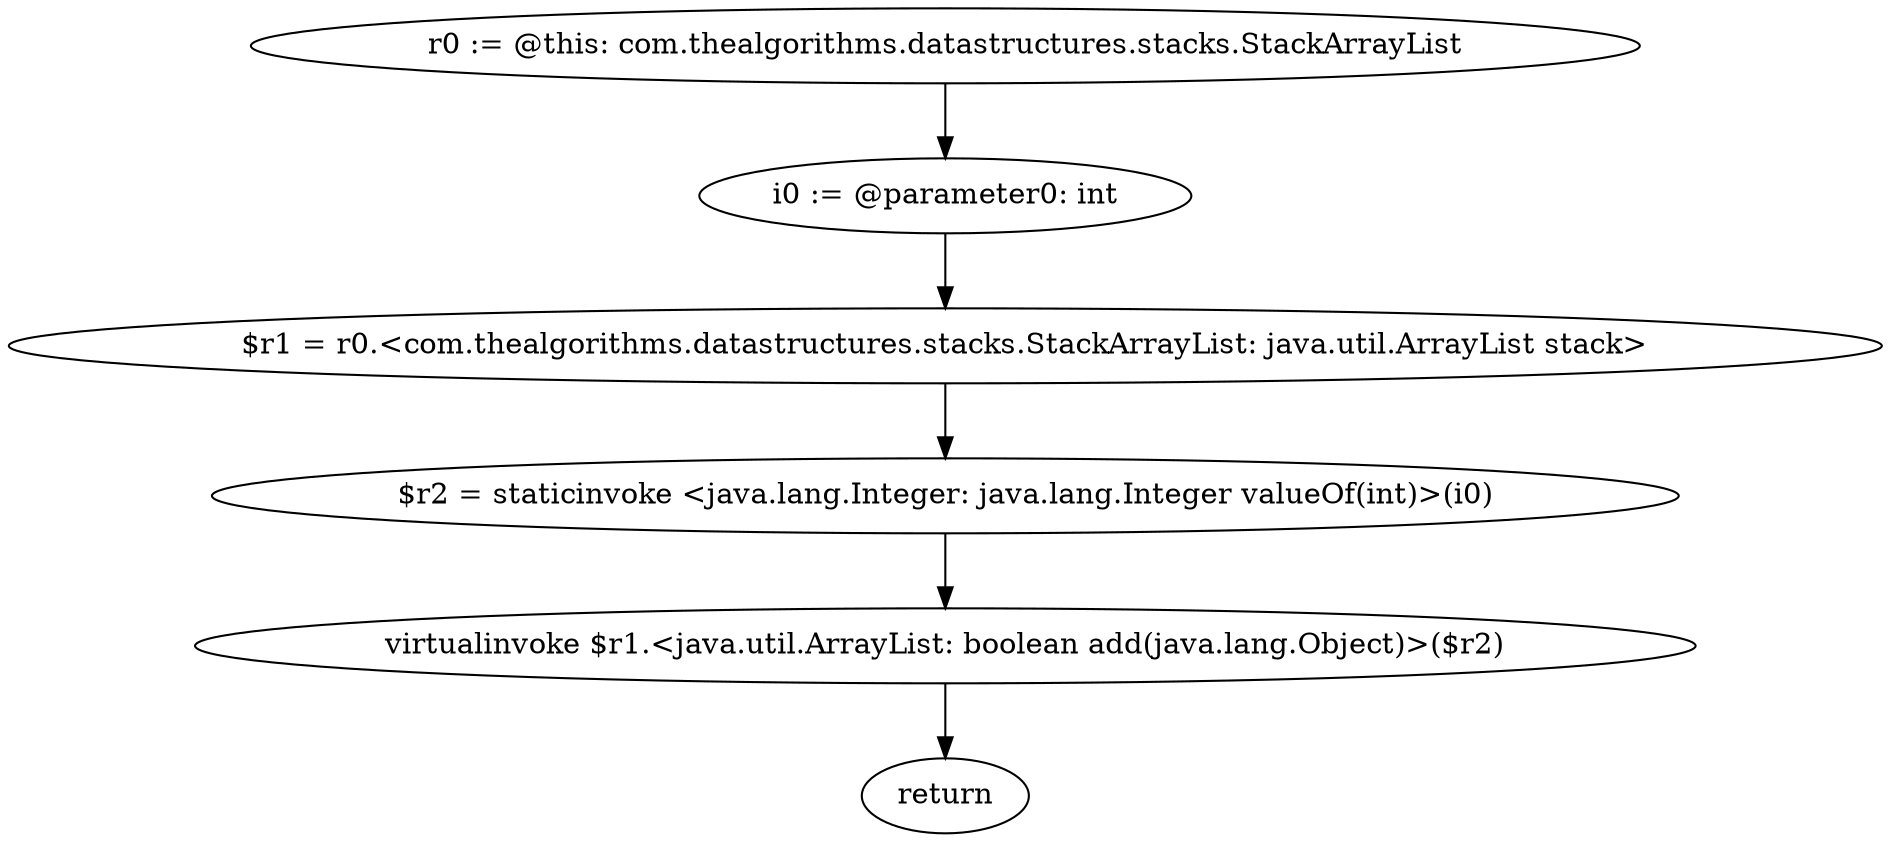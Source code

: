 digraph "unitGraph" {
    "r0 := @this: com.thealgorithms.datastructures.stacks.StackArrayList"
    "i0 := @parameter0: int"
    "$r1 = r0.<com.thealgorithms.datastructures.stacks.StackArrayList: java.util.ArrayList stack>"
    "$r2 = staticinvoke <java.lang.Integer: java.lang.Integer valueOf(int)>(i0)"
    "virtualinvoke $r1.<java.util.ArrayList: boolean add(java.lang.Object)>($r2)"
    "return"
    "r0 := @this: com.thealgorithms.datastructures.stacks.StackArrayList"->"i0 := @parameter0: int";
    "i0 := @parameter0: int"->"$r1 = r0.<com.thealgorithms.datastructures.stacks.StackArrayList: java.util.ArrayList stack>";
    "$r1 = r0.<com.thealgorithms.datastructures.stacks.StackArrayList: java.util.ArrayList stack>"->"$r2 = staticinvoke <java.lang.Integer: java.lang.Integer valueOf(int)>(i0)";
    "$r2 = staticinvoke <java.lang.Integer: java.lang.Integer valueOf(int)>(i0)"->"virtualinvoke $r1.<java.util.ArrayList: boolean add(java.lang.Object)>($r2)";
    "virtualinvoke $r1.<java.util.ArrayList: boolean add(java.lang.Object)>($r2)"->"return";
}
